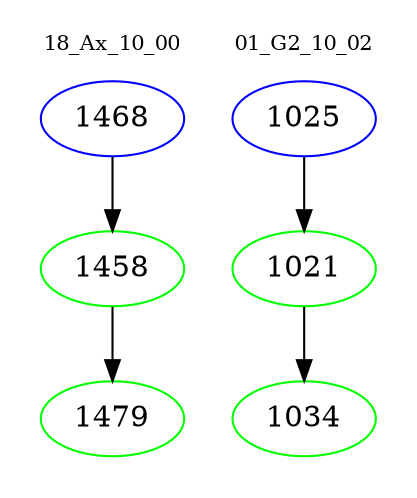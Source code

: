 digraph{
subgraph cluster_0 {
color = white
label = "18_Ax_10_00";
fontsize=10;
T0_1468 [label="1468", color="blue"]
T0_1468 -> T0_1458 [color="black"]
T0_1458 [label="1458", color="green"]
T0_1458 -> T0_1479 [color="black"]
T0_1479 [label="1479", color="green"]
}
subgraph cluster_1 {
color = white
label = "01_G2_10_02";
fontsize=10;
T1_1025 [label="1025", color="blue"]
T1_1025 -> T1_1021 [color="black"]
T1_1021 [label="1021", color="green"]
T1_1021 -> T1_1034 [color="black"]
T1_1034 [label="1034", color="green"]
}
}
